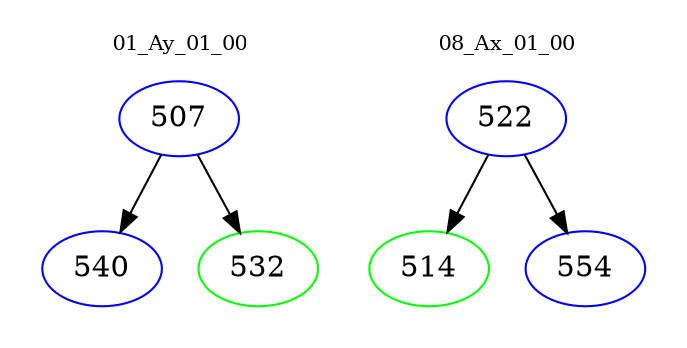 digraph{
subgraph cluster_0 {
color = white
label = "01_Ay_01_00";
fontsize=10;
T0_507 [label="507", color="blue"]
T0_507 -> T0_540 [color="black"]
T0_540 [label="540", color="blue"]
T0_507 -> T0_532 [color="black"]
T0_532 [label="532", color="green"]
}
subgraph cluster_1 {
color = white
label = "08_Ax_01_00";
fontsize=10;
T1_522 [label="522", color="blue"]
T1_522 -> T1_514 [color="black"]
T1_514 [label="514", color="green"]
T1_522 -> T1_554 [color="black"]
T1_554 [label="554", color="blue"]
}
}
